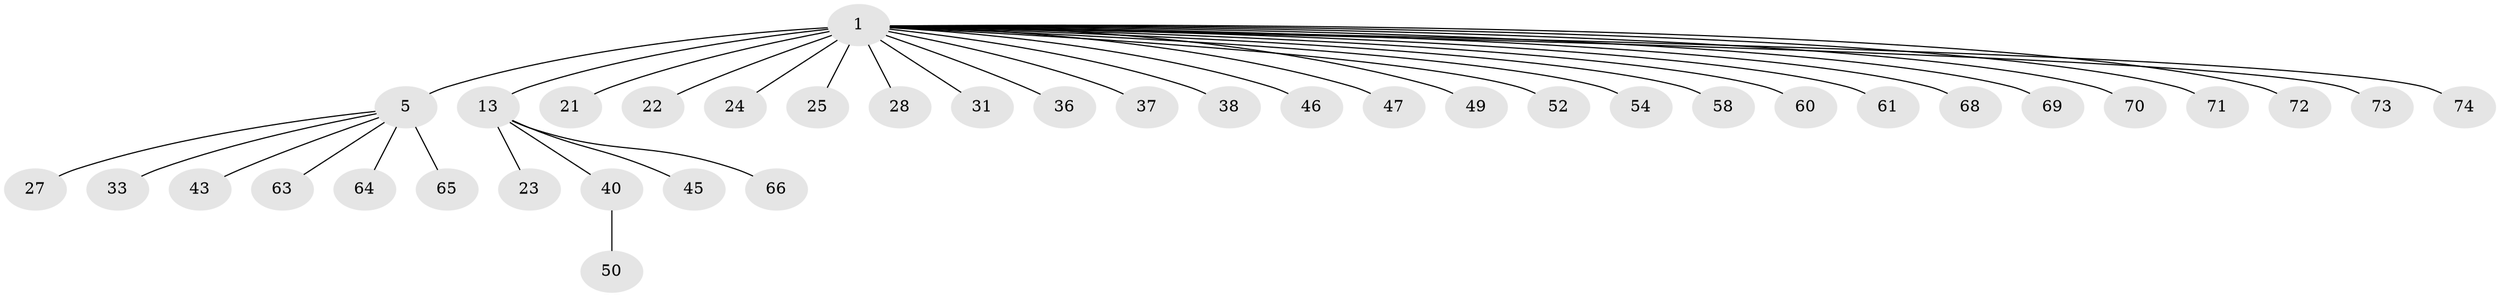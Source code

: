 // original degree distribution, {7: 0.0375, 5: 0.1, 6: 0.0375, 10: 0.025, 4: 0.0375, 11: 0.0125, 9: 0.025, 1: 0.6, 2: 0.125}
// Generated by graph-tools (version 1.1) at 2025/19/03/04/25 18:19:44]
// undirected, 38 vertices, 37 edges
graph export_dot {
graph [start="1"]
  node [color=gray90,style=filled];
  1 [super="+4+2+80+16+17"];
  5 [super="+8+44+7+76+6"];
  13 [super="+14+57+35+15"];
  21;
  22;
  23;
  24 [super="+62"];
  25;
  27;
  28;
  31;
  33;
  36;
  37 [super="+53"];
  38;
  40 [super="+41+56+77"];
  43;
  45;
  46;
  47;
  49 [super="+51"];
  50;
  52;
  54;
  58;
  60;
  61;
  63;
  64;
  65;
  66;
  68;
  69;
  70;
  71;
  72;
  73;
  74;
  1 -- 68;
  1 -- 37;
  1 -- 25;
  1 -- 28;
  1 -- 36;
  1 -- 5 [weight=10];
  1 -- 69;
  1 -- 72;
  1 -- 46;
  1 -- 21;
  1 -- 54;
  1 -- 24 [weight=2];
  1 -- 58;
  1 -- 31;
  1 -- 71;
  1 -- 73;
  1 -- 13 [weight=5];
  1 -- 22;
  1 -- 60;
  1 -- 70;
  1 -- 38;
  1 -- 74;
  1 -- 47;
  1 -- 49;
  1 -- 52;
  1 -- 61;
  5 -- 64;
  5 -- 65;
  5 -- 43;
  5 -- 27;
  5 -- 33;
  5 -- 63;
  13 -- 66;
  13 -- 45;
  13 -- 40;
  13 -- 23;
  40 -- 50;
}
